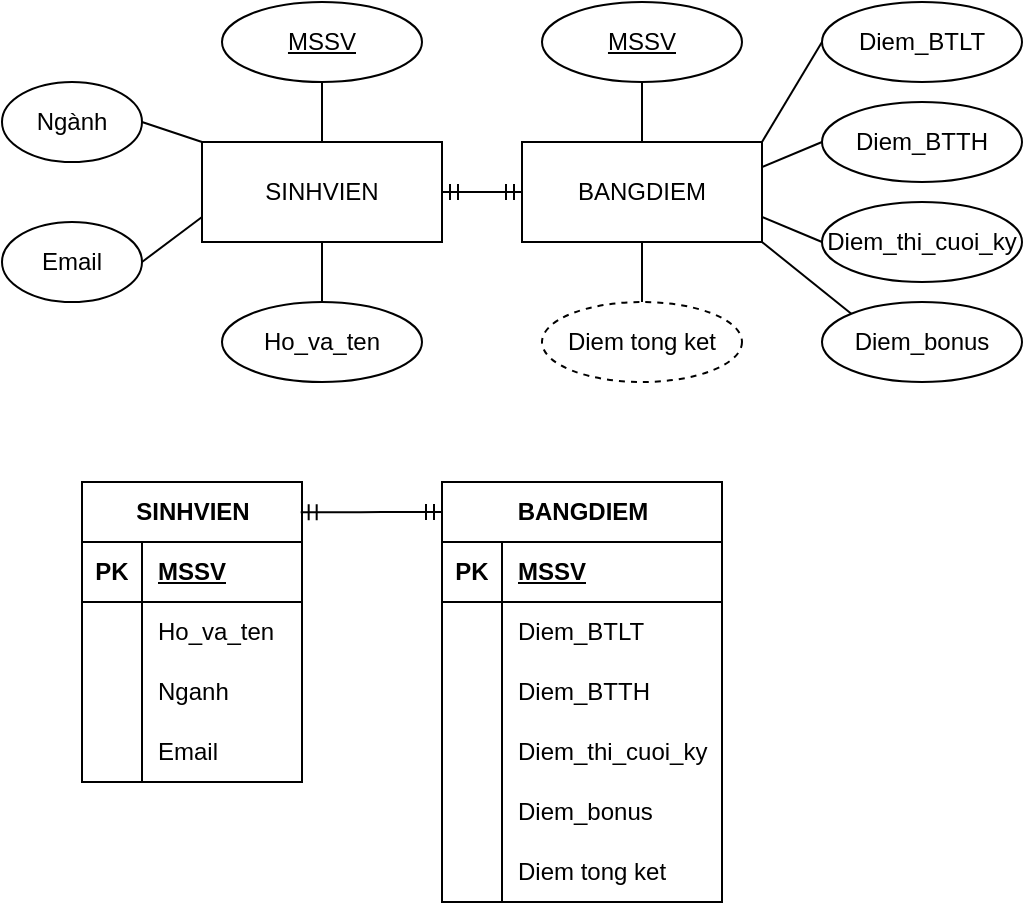 <mxfile version="24.0.7" type="github">
  <diagram name="Page-1" id="7xuGK8rCiSRAUkRJbVGG">
    <mxGraphModel dx="1501" dy="500" grid="1" gridSize="10" guides="1" tooltips="1" connect="1" arrows="1" fold="1" page="0" pageScale="1" pageWidth="850" pageHeight="1100" math="0" shadow="0">
      <root>
        <mxCell id="0" />
        <mxCell id="1" parent="0" />
        <mxCell id="kTogfOL86vvomduFyjww-1" value="SINHVIEN" style="rounded=0;whiteSpace=wrap;html=1;" parent="1" vertex="1">
          <mxGeometry x="-120" y="110" width="120" height="50" as="geometry" />
        </mxCell>
        <mxCell id="kTogfOL86vvomduFyjww-2" value="BANGDIEM" style="rounded=0;whiteSpace=wrap;html=1;" parent="1" vertex="1">
          <mxGeometry x="40" y="110" width="120" height="50" as="geometry" />
        </mxCell>
        <mxCell id="kTogfOL86vvomduFyjww-5" value="Ho_va_ten" style="ellipse;whiteSpace=wrap;html=1;" parent="1" vertex="1">
          <mxGeometry x="-110" y="190" width="100" height="40" as="geometry" />
        </mxCell>
        <mxCell id="kTogfOL86vvomduFyjww-6" value="Email" style="ellipse;whiteSpace=wrap;html=1;" parent="1" vertex="1">
          <mxGeometry x="-220" y="150" width="70" height="40" as="geometry" />
        </mxCell>
        <mxCell id="kTogfOL86vvomduFyjww-7" value="Ngành" style="ellipse;whiteSpace=wrap;html=1;" parent="1" vertex="1">
          <mxGeometry x="-220" y="80" width="70" height="40" as="geometry" />
        </mxCell>
        <mxCell id="kTogfOL86vvomduFyjww-10" value="MSSV" style="ellipse;whiteSpace=wrap;html=1;align=center;fontStyle=4;" parent="1" vertex="1">
          <mxGeometry x="50" y="40" width="100" height="40" as="geometry" />
        </mxCell>
        <mxCell id="kTogfOL86vvomduFyjww-11" value="MSSV" style="ellipse;whiteSpace=wrap;html=1;align=center;fontStyle=4;" parent="1" vertex="1">
          <mxGeometry x="-110" y="40" width="100" height="40" as="geometry" />
        </mxCell>
        <mxCell id="kTogfOL86vvomduFyjww-12" value="Diem tong ket" style="ellipse;whiteSpace=wrap;html=1;align=center;dashed=1;" parent="1" vertex="1">
          <mxGeometry x="50" y="190" width="100" height="40" as="geometry" />
        </mxCell>
        <mxCell id="kTogfOL86vvomduFyjww-13" value="Diem_BTLT" style="ellipse;whiteSpace=wrap;html=1;align=center;" parent="1" vertex="1">
          <mxGeometry x="190" y="40" width="100" height="40" as="geometry" />
        </mxCell>
        <mxCell id="kTogfOL86vvomduFyjww-14" value="Diem_BTTH" style="ellipse;whiteSpace=wrap;html=1;align=center;" parent="1" vertex="1">
          <mxGeometry x="190" y="90" width="100" height="40" as="geometry" />
        </mxCell>
        <mxCell id="kTogfOL86vvomduFyjww-15" value="Diem_thi_cuoi_ky" style="ellipse;whiteSpace=wrap;html=1;align=center;" parent="1" vertex="1">
          <mxGeometry x="190" y="140" width="100" height="40" as="geometry" />
        </mxCell>
        <mxCell id="kTogfOL86vvomduFyjww-16" value="Diem_bonus" style="ellipse;whiteSpace=wrap;html=1;align=center;" parent="1" vertex="1">
          <mxGeometry x="190" y="190" width="100" height="40" as="geometry" />
        </mxCell>
        <mxCell id="kTogfOL86vvomduFyjww-30" value="" style="endArrow=none;html=1;rounded=0;exitX=1;exitY=1;exitDx=0;exitDy=0;entryX=0;entryY=0;entryDx=0;entryDy=0;" parent="1" source="kTogfOL86vvomduFyjww-2" target="kTogfOL86vvomduFyjww-16" edge="1">
          <mxGeometry width="50" height="50" relative="1" as="geometry">
            <mxPoint x="380" y="140" as="sourcePoint" />
            <mxPoint x="430" y="90" as="targetPoint" />
          </mxGeometry>
        </mxCell>
        <mxCell id="kTogfOL86vvomduFyjww-31" value="" style="endArrow=none;html=1;rounded=0;exitX=1;exitY=0.25;exitDx=0;exitDy=0;entryX=0;entryY=0.5;entryDx=0;entryDy=0;" parent="1" source="kTogfOL86vvomduFyjww-2" target="kTogfOL86vvomduFyjww-14" edge="1">
          <mxGeometry width="50" height="50" relative="1" as="geometry">
            <mxPoint x="390" y="150" as="sourcePoint" />
            <mxPoint x="440" y="100" as="targetPoint" />
          </mxGeometry>
        </mxCell>
        <mxCell id="kTogfOL86vvomduFyjww-32" value="" style="endArrow=none;html=1;rounded=0;exitX=0.5;exitY=1;exitDx=0;exitDy=0;entryX=0.5;entryY=0;entryDx=0;entryDy=0;" parent="1" source="kTogfOL86vvomduFyjww-10" target="kTogfOL86vvomduFyjww-2" edge="1">
          <mxGeometry width="50" height="50" relative="1" as="geometry">
            <mxPoint x="400" y="160" as="sourcePoint" />
            <mxPoint x="450" y="110" as="targetPoint" />
          </mxGeometry>
        </mxCell>
        <mxCell id="kTogfOL86vvomduFyjww-33" value="" style="endArrow=none;html=1;rounded=0;exitX=1;exitY=0;exitDx=0;exitDy=0;entryX=0;entryY=0.5;entryDx=0;entryDy=0;" parent="1" source="kTogfOL86vvomduFyjww-2" target="kTogfOL86vvomduFyjww-13" edge="1">
          <mxGeometry width="50" height="50" relative="1" as="geometry">
            <mxPoint x="390" y="150" as="sourcePoint" />
            <mxPoint x="440" y="100" as="targetPoint" />
          </mxGeometry>
        </mxCell>
        <mxCell id="kTogfOL86vvomduFyjww-34" value="" style="endArrow=none;html=1;rounded=0;exitX=0.5;exitY=0;exitDx=0;exitDy=0;entryX=0.5;entryY=1;entryDx=0;entryDy=0;" parent="1" source="kTogfOL86vvomduFyjww-12" target="kTogfOL86vvomduFyjww-2" edge="1">
          <mxGeometry width="50" height="50" relative="1" as="geometry">
            <mxPoint x="400" y="160" as="sourcePoint" />
            <mxPoint x="450" y="110" as="targetPoint" />
          </mxGeometry>
        </mxCell>
        <mxCell id="kTogfOL86vvomduFyjww-35" value="" style="endArrow=none;html=1;rounded=0;entryX=0.5;entryY=1;entryDx=0;entryDy=0;exitX=0.5;exitY=0;exitDx=0;exitDy=0;" parent="1" source="kTogfOL86vvomduFyjww-5" target="kTogfOL86vvomduFyjww-1" edge="1">
          <mxGeometry width="50" height="50" relative="1" as="geometry">
            <mxPoint x="-180" y="250" as="sourcePoint" />
            <mxPoint x="-130" y="200" as="targetPoint" />
          </mxGeometry>
        </mxCell>
        <mxCell id="kTogfOL86vvomduFyjww-36" value="" style="endArrow=none;html=1;rounded=0;exitX=1;exitY=0.5;exitDx=0;exitDy=0;entryX=0;entryY=0;entryDx=0;entryDy=0;" parent="1" source="kTogfOL86vvomduFyjww-7" target="kTogfOL86vvomduFyjww-1" edge="1">
          <mxGeometry width="50" height="50" relative="1" as="geometry">
            <mxPoint x="-170" y="260" as="sourcePoint" />
            <mxPoint x="-120" y="210" as="targetPoint" />
          </mxGeometry>
        </mxCell>
        <mxCell id="kTogfOL86vvomduFyjww-37" value="" style="endArrow=none;html=1;rounded=0;entryX=0;entryY=0.75;entryDx=0;entryDy=0;exitX=1;exitY=0.5;exitDx=0;exitDy=0;" parent="1" source="kTogfOL86vvomduFyjww-6" target="kTogfOL86vvomduFyjww-1" edge="1">
          <mxGeometry width="50" height="50" relative="1" as="geometry">
            <mxPoint x="-160" y="270" as="sourcePoint" />
            <mxPoint x="-110" y="220" as="targetPoint" />
          </mxGeometry>
        </mxCell>
        <mxCell id="kTogfOL86vvomduFyjww-38" value="" style="endArrow=none;html=1;rounded=0;entryX=0.5;entryY=1;entryDx=0;entryDy=0;" parent="1" source="kTogfOL86vvomduFyjww-1" target="kTogfOL86vvomduFyjww-11" edge="1">
          <mxGeometry width="50" height="50" relative="1" as="geometry">
            <mxPoint x="-150" y="280" as="sourcePoint" />
            <mxPoint x="-100" y="230" as="targetPoint" />
          </mxGeometry>
        </mxCell>
        <mxCell id="kTogfOL86vvomduFyjww-40" value="" style="endArrow=none;html=1;rounded=0;entryX=0;entryY=0.5;entryDx=0;entryDy=0;exitX=1;exitY=0.75;exitDx=0;exitDy=0;" parent="1" source="kTogfOL86vvomduFyjww-2" target="kTogfOL86vvomduFyjww-15" edge="1">
          <mxGeometry width="50" height="50" relative="1" as="geometry">
            <mxPoint x="160" y="140" as="sourcePoint" />
            <mxPoint x="510" y="170" as="targetPoint" />
          </mxGeometry>
        </mxCell>
        <mxCell id="kTogfOL86vvomduFyjww-41" value="" style="edgeStyle=entityRelationEdgeStyle;fontSize=12;html=1;endArrow=ERmandOne;startArrow=ERmandOne;rounded=0;exitX=1;exitY=0.5;exitDx=0;exitDy=0;" parent="1" source="kTogfOL86vvomduFyjww-1" edge="1">
          <mxGeometry width="100" height="100" relative="1" as="geometry">
            <mxPoint y="220" as="sourcePoint" />
            <mxPoint x="40" y="135" as="targetPoint" />
          </mxGeometry>
        </mxCell>
        <mxCell id="R_dBe05-Q602b8qWsopj-1" value="BANGDIEM" style="shape=table;startSize=30;container=1;collapsible=1;childLayout=tableLayout;fixedRows=1;rowLines=0;fontStyle=1;align=center;resizeLast=1;html=1;" vertex="1" parent="1">
          <mxGeometry y="280" width="140" height="210" as="geometry">
            <mxRectangle x="70" y="280" width="100" height="30" as="alternateBounds" />
          </mxGeometry>
        </mxCell>
        <mxCell id="R_dBe05-Q602b8qWsopj-2" value="" style="shape=tableRow;horizontal=0;startSize=0;swimlaneHead=0;swimlaneBody=0;fillColor=none;collapsible=0;dropTarget=0;points=[[0,0.5],[1,0.5]];portConstraint=eastwest;top=0;left=0;right=0;bottom=1;" vertex="1" parent="R_dBe05-Q602b8qWsopj-1">
          <mxGeometry y="30" width="140" height="30" as="geometry" />
        </mxCell>
        <mxCell id="R_dBe05-Q602b8qWsopj-3" value="PK" style="shape=partialRectangle;connectable=0;fillColor=none;top=0;left=0;bottom=0;right=0;fontStyle=1;overflow=hidden;whiteSpace=wrap;html=1;" vertex="1" parent="R_dBe05-Q602b8qWsopj-2">
          <mxGeometry width="30" height="30" as="geometry">
            <mxRectangle width="30" height="30" as="alternateBounds" />
          </mxGeometry>
        </mxCell>
        <mxCell id="R_dBe05-Q602b8qWsopj-4" value="MSSV" style="shape=partialRectangle;connectable=0;fillColor=none;top=0;left=0;bottom=0;right=0;align=left;spacingLeft=6;fontStyle=5;overflow=hidden;whiteSpace=wrap;html=1;" vertex="1" parent="R_dBe05-Q602b8qWsopj-2">
          <mxGeometry x="30" width="110" height="30" as="geometry">
            <mxRectangle width="110" height="30" as="alternateBounds" />
          </mxGeometry>
        </mxCell>
        <mxCell id="R_dBe05-Q602b8qWsopj-5" value="" style="shape=tableRow;horizontal=0;startSize=0;swimlaneHead=0;swimlaneBody=0;fillColor=none;collapsible=0;dropTarget=0;points=[[0,0.5],[1,0.5]];portConstraint=eastwest;top=0;left=0;right=0;bottom=0;" vertex="1" parent="R_dBe05-Q602b8qWsopj-1">
          <mxGeometry y="60" width="140" height="30" as="geometry" />
        </mxCell>
        <mxCell id="R_dBe05-Q602b8qWsopj-6" value="" style="shape=partialRectangle;connectable=0;fillColor=none;top=0;left=0;bottom=0;right=0;editable=1;overflow=hidden;whiteSpace=wrap;html=1;" vertex="1" parent="R_dBe05-Q602b8qWsopj-5">
          <mxGeometry width="30" height="30" as="geometry">
            <mxRectangle width="30" height="30" as="alternateBounds" />
          </mxGeometry>
        </mxCell>
        <mxCell id="R_dBe05-Q602b8qWsopj-7" value="Diem_BTLT" style="shape=partialRectangle;connectable=0;fillColor=none;top=0;left=0;bottom=0;right=0;align=left;spacingLeft=6;overflow=hidden;whiteSpace=wrap;html=1;" vertex="1" parent="R_dBe05-Q602b8qWsopj-5">
          <mxGeometry x="30" width="110" height="30" as="geometry">
            <mxRectangle width="110" height="30" as="alternateBounds" />
          </mxGeometry>
        </mxCell>
        <mxCell id="R_dBe05-Q602b8qWsopj-8" value="" style="shape=tableRow;horizontal=0;startSize=0;swimlaneHead=0;swimlaneBody=0;fillColor=none;collapsible=0;dropTarget=0;points=[[0,0.5],[1,0.5]];portConstraint=eastwest;top=0;left=0;right=0;bottom=0;" vertex="1" parent="R_dBe05-Q602b8qWsopj-1">
          <mxGeometry y="90" width="140" height="30" as="geometry" />
        </mxCell>
        <mxCell id="R_dBe05-Q602b8qWsopj-9" value="" style="shape=partialRectangle;connectable=0;fillColor=none;top=0;left=0;bottom=0;right=0;editable=1;overflow=hidden;whiteSpace=wrap;html=1;" vertex="1" parent="R_dBe05-Q602b8qWsopj-8">
          <mxGeometry width="30" height="30" as="geometry">
            <mxRectangle width="30" height="30" as="alternateBounds" />
          </mxGeometry>
        </mxCell>
        <mxCell id="R_dBe05-Q602b8qWsopj-10" value="Diem_BTTH" style="shape=partialRectangle;connectable=0;fillColor=none;top=0;left=0;bottom=0;right=0;align=left;spacingLeft=6;overflow=hidden;whiteSpace=wrap;html=1;" vertex="1" parent="R_dBe05-Q602b8qWsopj-8">
          <mxGeometry x="30" width="110" height="30" as="geometry">
            <mxRectangle width="110" height="30" as="alternateBounds" />
          </mxGeometry>
        </mxCell>
        <mxCell id="R_dBe05-Q602b8qWsopj-11" value="" style="shape=tableRow;horizontal=0;startSize=0;swimlaneHead=0;swimlaneBody=0;fillColor=none;collapsible=0;dropTarget=0;points=[[0,0.5],[1,0.5]];portConstraint=eastwest;top=0;left=0;right=0;bottom=0;" vertex="1" parent="R_dBe05-Q602b8qWsopj-1">
          <mxGeometry y="120" width="140" height="30" as="geometry" />
        </mxCell>
        <mxCell id="R_dBe05-Q602b8qWsopj-12" value="" style="shape=partialRectangle;connectable=0;fillColor=none;top=0;left=0;bottom=0;right=0;editable=1;overflow=hidden;whiteSpace=wrap;html=1;" vertex="1" parent="R_dBe05-Q602b8qWsopj-11">
          <mxGeometry width="30" height="30" as="geometry">
            <mxRectangle width="30" height="30" as="alternateBounds" />
          </mxGeometry>
        </mxCell>
        <mxCell id="R_dBe05-Q602b8qWsopj-13" value="Diem_thi_cuoi_ky" style="shape=partialRectangle;connectable=0;fillColor=none;top=0;left=0;bottom=0;right=0;align=left;spacingLeft=6;overflow=hidden;whiteSpace=wrap;html=1;" vertex="1" parent="R_dBe05-Q602b8qWsopj-11">
          <mxGeometry x="30" width="110" height="30" as="geometry">
            <mxRectangle width="110" height="30" as="alternateBounds" />
          </mxGeometry>
        </mxCell>
        <mxCell id="R_dBe05-Q602b8qWsopj-19" style="shape=tableRow;horizontal=0;startSize=0;swimlaneHead=0;swimlaneBody=0;fillColor=none;collapsible=0;dropTarget=0;points=[[0,0.5],[1,0.5]];portConstraint=eastwest;top=0;left=0;right=0;bottom=0;" vertex="1" parent="R_dBe05-Q602b8qWsopj-1">
          <mxGeometry y="150" width="140" height="30" as="geometry" />
        </mxCell>
        <mxCell id="R_dBe05-Q602b8qWsopj-20" style="shape=partialRectangle;connectable=0;fillColor=none;top=0;left=0;bottom=0;right=0;editable=1;overflow=hidden;whiteSpace=wrap;html=1;" vertex="1" parent="R_dBe05-Q602b8qWsopj-19">
          <mxGeometry width="30" height="30" as="geometry">
            <mxRectangle width="30" height="30" as="alternateBounds" />
          </mxGeometry>
        </mxCell>
        <mxCell id="R_dBe05-Q602b8qWsopj-21" value="Diem_bonus" style="shape=partialRectangle;connectable=0;fillColor=none;top=0;left=0;bottom=0;right=0;align=left;spacingLeft=6;overflow=hidden;whiteSpace=wrap;html=1;" vertex="1" parent="R_dBe05-Q602b8qWsopj-19">
          <mxGeometry x="30" width="110" height="30" as="geometry">
            <mxRectangle width="110" height="30" as="alternateBounds" />
          </mxGeometry>
        </mxCell>
        <mxCell id="R_dBe05-Q602b8qWsopj-16" style="shape=tableRow;horizontal=0;startSize=0;swimlaneHead=0;swimlaneBody=0;fillColor=none;collapsible=0;dropTarget=0;points=[[0,0.5],[1,0.5]];portConstraint=eastwest;top=0;left=0;right=0;bottom=0;" vertex="1" parent="R_dBe05-Q602b8qWsopj-1">
          <mxGeometry y="180" width="140" height="30" as="geometry" />
        </mxCell>
        <mxCell id="R_dBe05-Q602b8qWsopj-17" style="shape=partialRectangle;connectable=0;fillColor=none;top=0;left=0;bottom=0;right=0;editable=1;overflow=hidden;whiteSpace=wrap;html=1;" vertex="1" parent="R_dBe05-Q602b8qWsopj-16">
          <mxGeometry width="30" height="30" as="geometry">
            <mxRectangle width="30" height="30" as="alternateBounds" />
          </mxGeometry>
        </mxCell>
        <mxCell id="R_dBe05-Q602b8qWsopj-18" value="Diem tong ket" style="shape=partialRectangle;connectable=0;fillColor=none;top=0;left=0;bottom=0;right=0;align=left;spacingLeft=6;overflow=hidden;whiteSpace=wrap;html=1;" vertex="1" parent="R_dBe05-Q602b8qWsopj-16">
          <mxGeometry x="30" width="110" height="30" as="geometry">
            <mxRectangle width="110" height="30" as="alternateBounds" />
          </mxGeometry>
        </mxCell>
        <mxCell id="R_dBe05-Q602b8qWsopj-22" value="SINHVIEN" style="shape=table;startSize=30;container=1;collapsible=1;childLayout=tableLayout;fixedRows=1;rowLines=0;fontStyle=1;align=center;resizeLast=1;html=1;" vertex="1" parent="1">
          <mxGeometry x="-180" y="280" width="110" height="150" as="geometry" />
        </mxCell>
        <mxCell id="R_dBe05-Q602b8qWsopj-23" value="" style="shape=tableRow;horizontal=0;startSize=0;swimlaneHead=0;swimlaneBody=0;fillColor=none;collapsible=0;dropTarget=0;points=[[0,0.5],[1,0.5]];portConstraint=eastwest;top=0;left=0;right=0;bottom=1;" vertex="1" parent="R_dBe05-Q602b8qWsopj-22">
          <mxGeometry y="30" width="110" height="30" as="geometry" />
        </mxCell>
        <mxCell id="R_dBe05-Q602b8qWsopj-24" value="PK" style="shape=partialRectangle;connectable=0;fillColor=none;top=0;left=0;bottom=0;right=0;fontStyle=1;overflow=hidden;whiteSpace=wrap;html=1;" vertex="1" parent="R_dBe05-Q602b8qWsopj-23">
          <mxGeometry width="30" height="30" as="geometry">
            <mxRectangle width="30" height="30" as="alternateBounds" />
          </mxGeometry>
        </mxCell>
        <mxCell id="R_dBe05-Q602b8qWsopj-25" value="MSSV" style="shape=partialRectangle;connectable=0;fillColor=none;top=0;left=0;bottom=0;right=0;align=left;spacingLeft=6;fontStyle=5;overflow=hidden;whiteSpace=wrap;html=1;" vertex="1" parent="R_dBe05-Q602b8qWsopj-23">
          <mxGeometry x="30" width="80" height="30" as="geometry">
            <mxRectangle width="80" height="30" as="alternateBounds" />
          </mxGeometry>
        </mxCell>
        <mxCell id="R_dBe05-Q602b8qWsopj-26" value="" style="shape=tableRow;horizontal=0;startSize=0;swimlaneHead=0;swimlaneBody=0;fillColor=none;collapsible=0;dropTarget=0;points=[[0,0.5],[1,0.5]];portConstraint=eastwest;top=0;left=0;right=0;bottom=0;" vertex="1" parent="R_dBe05-Q602b8qWsopj-22">
          <mxGeometry y="60" width="110" height="30" as="geometry" />
        </mxCell>
        <mxCell id="R_dBe05-Q602b8qWsopj-27" value="" style="shape=partialRectangle;connectable=0;fillColor=none;top=0;left=0;bottom=0;right=0;editable=1;overflow=hidden;whiteSpace=wrap;html=1;" vertex="1" parent="R_dBe05-Q602b8qWsopj-26">
          <mxGeometry width="30" height="30" as="geometry">
            <mxRectangle width="30" height="30" as="alternateBounds" />
          </mxGeometry>
        </mxCell>
        <mxCell id="R_dBe05-Q602b8qWsopj-28" value="Ho_va_ten" style="shape=partialRectangle;connectable=0;fillColor=none;top=0;left=0;bottom=0;right=0;align=left;spacingLeft=6;overflow=hidden;whiteSpace=wrap;html=1;" vertex="1" parent="R_dBe05-Q602b8qWsopj-26">
          <mxGeometry x="30" width="80" height="30" as="geometry">
            <mxRectangle width="80" height="30" as="alternateBounds" />
          </mxGeometry>
        </mxCell>
        <mxCell id="R_dBe05-Q602b8qWsopj-29" value="" style="shape=tableRow;horizontal=0;startSize=0;swimlaneHead=0;swimlaneBody=0;fillColor=none;collapsible=0;dropTarget=0;points=[[0,0.5],[1,0.5]];portConstraint=eastwest;top=0;left=0;right=0;bottom=0;" vertex="1" parent="R_dBe05-Q602b8qWsopj-22">
          <mxGeometry y="90" width="110" height="30" as="geometry" />
        </mxCell>
        <mxCell id="R_dBe05-Q602b8qWsopj-30" value="" style="shape=partialRectangle;connectable=0;fillColor=none;top=0;left=0;bottom=0;right=0;editable=1;overflow=hidden;whiteSpace=wrap;html=1;" vertex="1" parent="R_dBe05-Q602b8qWsopj-29">
          <mxGeometry width="30" height="30" as="geometry">
            <mxRectangle width="30" height="30" as="alternateBounds" />
          </mxGeometry>
        </mxCell>
        <mxCell id="R_dBe05-Q602b8qWsopj-31" value="Nganh" style="shape=partialRectangle;connectable=0;fillColor=none;top=0;left=0;bottom=0;right=0;align=left;spacingLeft=6;overflow=hidden;whiteSpace=wrap;html=1;" vertex="1" parent="R_dBe05-Q602b8qWsopj-29">
          <mxGeometry x="30" width="80" height="30" as="geometry">
            <mxRectangle width="80" height="30" as="alternateBounds" />
          </mxGeometry>
        </mxCell>
        <mxCell id="R_dBe05-Q602b8qWsopj-32" value="" style="shape=tableRow;horizontal=0;startSize=0;swimlaneHead=0;swimlaneBody=0;fillColor=none;collapsible=0;dropTarget=0;points=[[0,0.5],[1,0.5]];portConstraint=eastwest;top=0;left=0;right=0;bottom=0;" vertex="1" parent="R_dBe05-Q602b8qWsopj-22">
          <mxGeometry y="120" width="110" height="30" as="geometry" />
        </mxCell>
        <mxCell id="R_dBe05-Q602b8qWsopj-33" value="" style="shape=partialRectangle;connectable=0;fillColor=none;top=0;left=0;bottom=0;right=0;editable=1;overflow=hidden;whiteSpace=wrap;html=1;" vertex="1" parent="R_dBe05-Q602b8qWsopj-32">
          <mxGeometry width="30" height="30" as="geometry">
            <mxRectangle width="30" height="30" as="alternateBounds" />
          </mxGeometry>
        </mxCell>
        <mxCell id="R_dBe05-Q602b8qWsopj-34" value="Email" style="shape=partialRectangle;connectable=0;fillColor=none;top=0;left=0;bottom=0;right=0;align=left;spacingLeft=6;overflow=hidden;whiteSpace=wrap;html=1;" vertex="1" parent="R_dBe05-Q602b8qWsopj-32">
          <mxGeometry x="30" width="80" height="30" as="geometry">
            <mxRectangle width="80" height="30" as="alternateBounds" />
          </mxGeometry>
        </mxCell>
        <mxCell id="R_dBe05-Q602b8qWsopj-36" value="" style="edgeStyle=entityRelationEdgeStyle;fontSize=12;html=1;endArrow=ERmandOne;startArrow=ERmandOne;rounded=0;exitX=0.994;exitY=0.101;exitDx=0;exitDy=0;exitPerimeter=0;" edge="1" parent="1" source="R_dBe05-Q602b8qWsopj-22">
          <mxGeometry width="100" height="100" relative="1" as="geometry">
            <mxPoint x="-20" y="320" as="sourcePoint" />
            <mxPoint y="295" as="targetPoint" />
          </mxGeometry>
        </mxCell>
      </root>
    </mxGraphModel>
  </diagram>
</mxfile>
